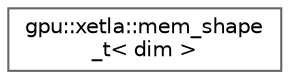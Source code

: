 digraph "Graphical Class Hierarchy"
{
 // LATEX_PDF_SIZE
  bgcolor="transparent";
  edge [fontname=Helvetica,fontsize=10,labelfontname=Helvetica,labelfontsize=10];
  node [fontname=Helvetica,fontsize=10,shape=box,height=0.2,width=0.4];
  rankdir="LR";
  Node0 [id="Node000000",label="gpu::xetla::mem_shape\l_t\< dim \>",height=0.2,width=0.4,color="grey40", fillcolor="white", style="filled",URL="$structgpu_1_1xetla_1_1mem__shape__t.html",tooltip=" "];
}
